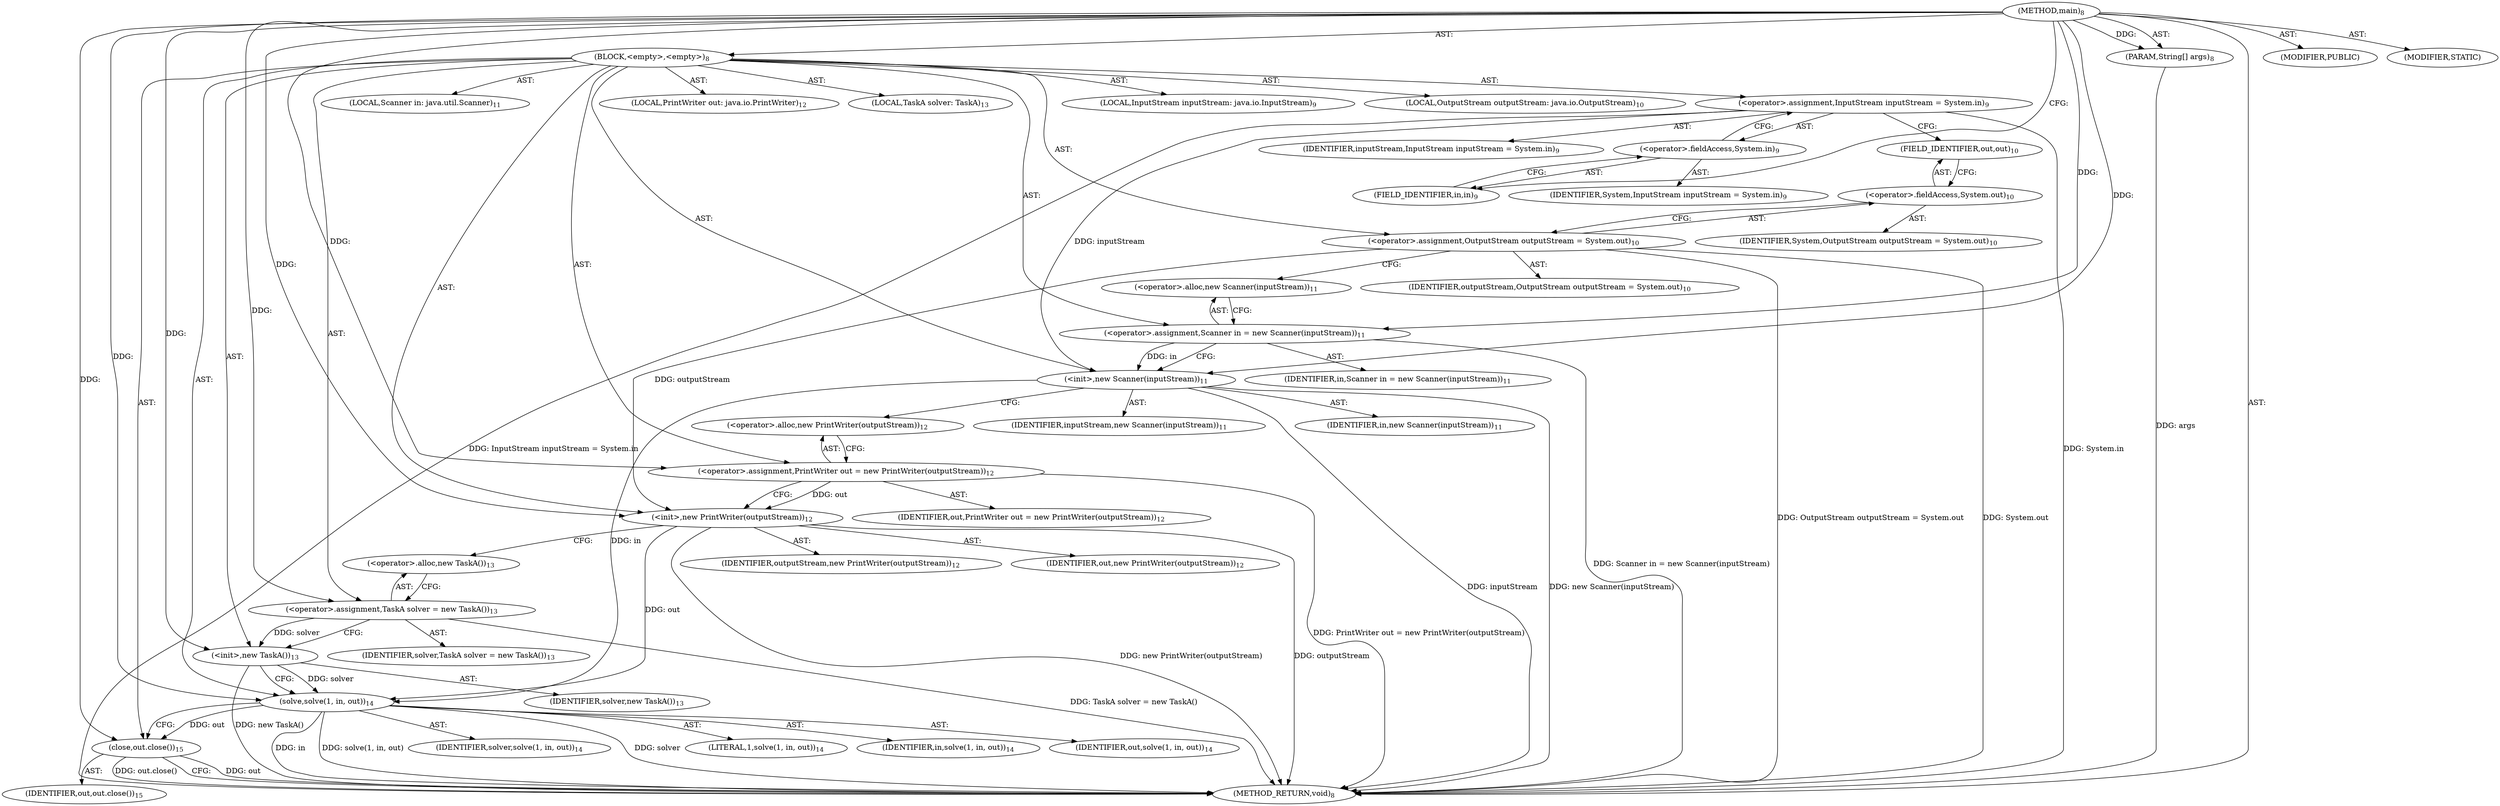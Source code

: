 digraph "main" {  
"36" [label = <(METHOD,main)<SUB>8</SUB>> ]
"37" [label = <(PARAM,String[] args)<SUB>8</SUB>> ]
"38" [label = <(BLOCK,&lt;empty&gt;,&lt;empty&gt;)<SUB>8</SUB>> ]
"39" [label = <(LOCAL,InputStream inputStream: java.io.InputStream)<SUB>9</SUB>> ]
"40" [label = <(&lt;operator&gt;.assignment,InputStream inputStream = System.in)<SUB>9</SUB>> ]
"41" [label = <(IDENTIFIER,inputStream,InputStream inputStream = System.in)<SUB>9</SUB>> ]
"42" [label = <(&lt;operator&gt;.fieldAccess,System.in)<SUB>9</SUB>> ]
"43" [label = <(IDENTIFIER,System,InputStream inputStream = System.in)<SUB>9</SUB>> ]
"44" [label = <(FIELD_IDENTIFIER,in,in)<SUB>9</SUB>> ]
"45" [label = <(LOCAL,OutputStream outputStream: java.io.OutputStream)<SUB>10</SUB>> ]
"46" [label = <(&lt;operator&gt;.assignment,OutputStream outputStream = System.out)<SUB>10</SUB>> ]
"47" [label = <(IDENTIFIER,outputStream,OutputStream outputStream = System.out)<SUB>10</SUB>> ]
"48" [label = <(&lt;operator&gt;.fieldAccess,System.out)<SUB>10</SUB>> ]
"49" [label = <(IDENTIFIER,System,OutputStream outputStream = System.out)<SUB>10</SUB>> ]
"50" [label = <(FIELD_IDENTIFIER,out,out)<SUB>10</SUB>> ]
"4" [label = <(LOCAL,Scanner in: java.util.Scanner)<SUB>11</SUB>> ]
"51" [label = <(&lt;operator&gt;.assignment,Scanner in = new Scanner(inputStream))<SUB>11</SUB>> ]
"52" [label = <(IDENTIFIER,in,Scanner in = new Scanner(inputStream))<SUB>11</SUB>> ]
"53" [label = <(&lt;operator&gt;.alloc,new Scanner(inputStream))<SUB>11</SUB>> ]
"54" [label = <(&lt;init&gt;,new Scanner(inputStream))<SUB>11</SUB>> ]
"3" [label = <(IDENTIFIER,in,new Scanner(inputStream))<SUB>11</SUB>> ]
"55" [label = <(IDENTIFIER,inputStream,new Scanner(inputStream))<SUB>11</SUB>> ]
"6" [label = <(LOCAL,PrintWriter out: java.io.PrintWriter)<SUB>12</SUB>> ]
"56" [label = <(&lt;operator&gt;.assignment,PrintWriter out = new PrintWriter(outputStream))<SUB>12</SUB>> ]
"57" [label = <(IDENTIFIER,out,PrintWriter out = new PrintWriter(outputStream))<SUB>12</SUB>> ]
"58" [label = <(&lt;operator&gt;.alloc,new PrintWriter(outputStream))<SUB>12</SUB>> ]
"59" [label = <(&lt;init&gt;,new PrintWriter(outputStream))<SUB>12</SUB>> ]
"5" [label = <(IDENTIFIER,out,new PrintWriter(outputStream))<SUB>12</SUB>> ]
"60" [label = <(IDENTIFIER,outputStream,new PrintWriter(outputStream))<SUB>12</SUB>> ]
"8" [label = <(LOCAL,TaskA solver: TaskA)<SUB>13</SUB>> ]
"61" [label = <(&lt;operator&gt;.assignment,TaskA solver = new TaskA())<SUB>13</SUB>> ]
"62" [label = <(IDENTIFIER,solver,TaskA solver = new TaskA())<SUB>13</SUB>> ]
"63" [label = <(&lt;operator&gt;.alloc,new TaskA())<SUB>13</SUB>> ]
"64" [label = <(&lt;init&gt;,new TaskA())<SUB>13</SUB>> ]
"7" [label = <(IDENTIFIER,solver,new TaskA())<SUB>13</SUB>> ]
"65" [label = <(solve,solve(1, in, out))<SUB>14</SUB>> ]
"66" [label = <(IDENTIFIER,solver,solve(1, in, out))<SUB>14</SUB>> ]
"67" [label = <(LITERAL,1,solve(1, in, out))<SUB>14</SUB>> ]
"68" [label = <(IDENTIFIER,in,solve(1, in, out))<SUB>14</SUB>> ]
"69" [label = <(IDENTIFIER,out,solve(1, in, out))<SUB>14</SUB>> ]
"70" [label = <(close,out.close())<SUB>15</SUB>> ]
"71" [label = <(IDENTIFIER,out,out.close())<SUB>15</SUB>> ]
"72" [label = <(MODIFIER,PUBLIC)> ]
"73" [label = <(MODIFIER,STATIC)> ]
"74" [label = <(METHOD_RETURN,void)<SUB>8</SUB>> ]
  "36" -> "37"  [ label = "AST: "] 
  "36" -> "38"  [ label = "AST: "] 
  "36" -> "72"  [ label = "AST: "] 
  "36" -> "73"  [ label = "AST: "] 
  "36" -> "74"  [ label = "AST: "] 
  "38" -> "39"  [ label = "AST: "] 
  "38" -> "40"  [ label = "AST: "] 
  "38" -> "45"  [ label = "AST: "] 
  "38" -> "46"  [ label = "AST: "] 
  "38" -> "4"  [ label = "AST: "] 
  "38" -> "51"  [ label = "AST: "] 
  "38" -> "54"  [ label = "AST: "] 
  "38" -> "6"  [ label = "AST: "] 
  "38" -> "56"  [ label = "AST: "] 
  "38" -> "59"  [ label = "AST: "] 
  "38" -> "8"  [ label = "AST: "] 
  "38" -> "61"  [ label = "AST: "] 
  "38" -> "64"  [ label = "AST: "] 
  "38" -> "65"  [ label = "AST: "] 
  "38" -> "70"  [ label = "AST: "] 
  "40" -> "41"  [ label = "AST: "] 
  "40" -> "42"  [ label = "AST: "] 
  "42" -> "43"  [ label = "AST: "] 
  "42" -> "44"  [ label = "AST: "] 
  "46" -> "47"  [ label = "AST: "] 
  "46" -> "48"  [ label = "AST: "] 
  "48" -> "49"  [ label = "AST: "] 
  "48" -> "50"  [ label = "AST: "] 
  "51" -> "52"  [ label = "AST: "] 
  "51" -> "53"  [ label = "AST: "] 
  "54" -> "3"  [ label = "AST: "] 
  "54" -> "55"  [ label = "AST: "] 
  "56" -> "57"  [ label = "AST: "] 
  "56" -> "58"  [ label = "AST: "] 
  "59" -> "5"  [ label = "AST: "] 
  "59" -> "60"  [ label = "AST: "] 
  "61" -> "62"  [ label = "AST: "] 
  "61" -> "63"  [ label = "AST: "] 
  "64" -> "7"  [ label = "AST: "] 
  "65" -> "66"  [ label = "AST: "] 
  "65" -> "67"  [ label = "AST: "] 
  "65" -> "68"  [ label = "AST: "] 
  "65" -> "69"  [ label = "AST: "] 
  "70" -> "71"  [ label = "AST: "] 
  "40" -> "50"  [ label = "CFG: "] 
  "46" -> "53"  [ label = "CFG: "] 
  "51" -> "54"  [ label = "CFG: "] 
  "54" -> "58"  [ label = "CFG: "] 
  "56" -> "59"  [ label = "CFG: "] 
  "59" -> "63"  [ label = "CFG: "] 
  "61" -> "64"  [ label = "CFG: "] 
  "64" -> "65"  [ label = "CFG: "] 
  "65" -> "70"  [ label = "CFG: "] 
  "70" -> "74"  [ label = "CFG: "] 
  "42" -> "40"  [ label = "CFG: "] 
  "48" -> "46"  [ label = "CFG: "] 
  "53" -> "51"  [ label = "CFG: "] 
  "58" -> "56"  [ label = "CFG: "] 
  "63" -> "61"  [ label = "CFG: "] 
  "44" -> "42"  [ label = "CFG: "] 
  "50" -> "48"  [ label = "CFG: "] 
  "36" -> "44"  [ label = "CFG: "] 
  "37" -> "74"  [ label = "DDG: args"] 
  "40" -> "74"  [ label = "DDG: System.in"] 
  "40" -> "74"  [ label = "DDG: InputStream inputStream = System.in"] 
  "46" -> "74"  [ label = "DDG: System.out"] 
  "46" -> "74"  [ label = "DDG: OutputStream outputStream = System.out"] 
  "51" -> "74"  [ label = "DDG: Scanner in = new Scanner(inputStream)"] 
  "54" -> "74"  [ label = "DDG: inputStream"] 
  "54" -> "74"  [ label = "DDG: new Scanner(inputStream)"] 
  "56" -> "74"  [ label = "DDG: PrintWriter out = new PrintWriter(outputStream)"] 
  "59" -> "74"  [ label = "DDG: outputStream"] 
  "59" -> "74"  [ label = "DDG: new PrintWriter(outputStream)"] 
  "61" -> "74"  [ label = "DDG: TaskA solver = new TaskA()"] 
  "64" -> "74"  [ label = "DDG: new TaskA()"] 
  "65" -> "74"  [ label = "DDG: solver"] 
  "65" -> "74"  [ label = "DDG: in"] 
  "65" -> "74"  [ label = "DDG: solve(1, in, out)"] 
  "70" -> "74"  [ label = "DDG: out"] 
  "70" -> "74"  [ label = "DDG: out.close()"] 
  "36" -> "37"  [ label = "DDG: "] 
  "36" -> "51"  [ label = "DDG: "] 
  "36" -> "56"  [ label = "DDG: "] 
  "36" -> "61"  [ label = "DDG: "] 
  "51" -> "54"  [ label = "DDG: in"] 
  "36" -> "54"  [ label = "DDG: "] 
  "40" -> "54"  [ label = "DDG: inputStream"] 
  "56" -> "59"  [ label = "DDG: out"] 
  "36" -> "59"  [ label = "DDG: "] 
  "46" -> "59"  [ label = "DDG: outputStream"] 
  "61" -> "64"  [ label = "DDG: solver"] 
  "36" -> "64"  [ label = "DDG: "] 
  "64" -> "65"  [ label = "DDG: solver"] 
  "36" -> "65"  [ label = "DDG: "] 
  "54" -> "65"  [ label = "DDG: in"] 
  "59" -> "65"  [ label = "DDG: out"] 
  "65" -> "70"  [ label = "DDG: out"] 
  "36" -> "70"  [ label = "DDG: "] 
}
